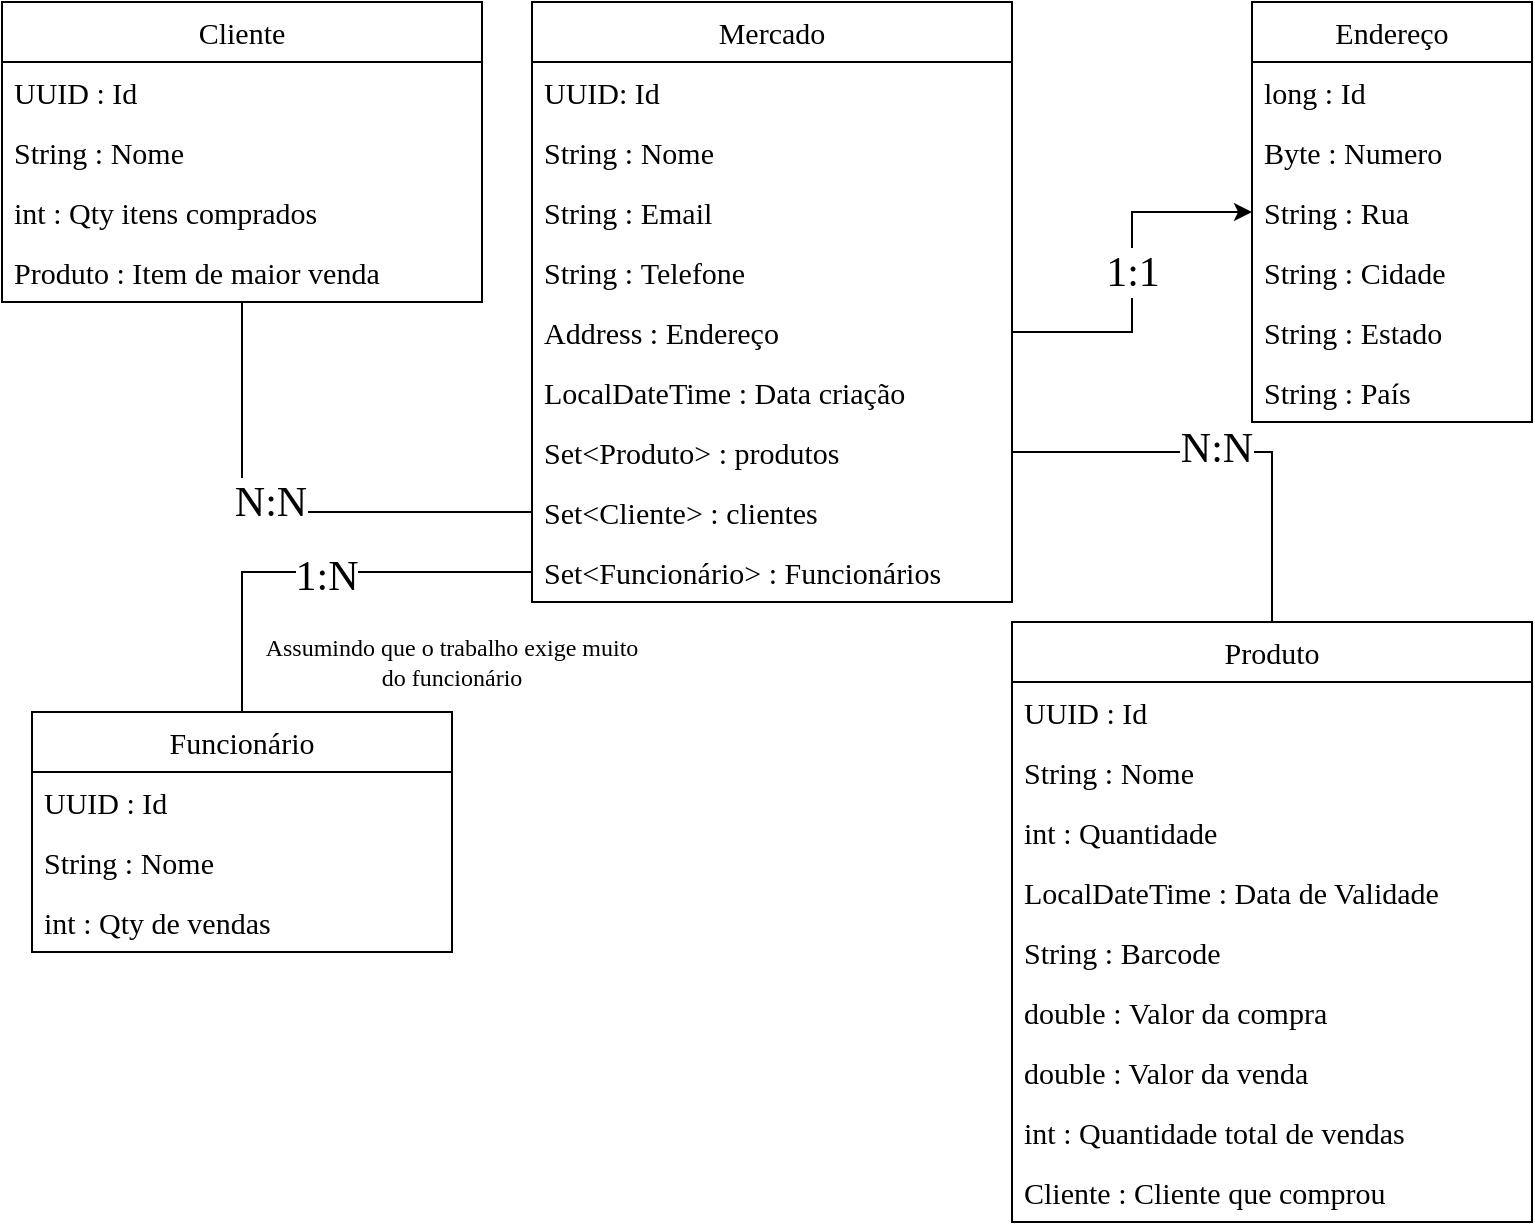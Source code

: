 <mxfile version="22.1.11" type="device">
  <diagram id="C5RBs43oDa-KdzZeNtuy" name="Page-1">
    <mxGraphModel dx="1500" dy="956" grid="1" gridSize="10" guides="1" tooltips="1" connect="1" arrows="1" fold="1" page="1" pageScale="1" pageWidth="827" pageHeight="1169" math="0" shadow="0">
      <root>
        <mxCell id="WIyWlLk6GJQsqaUBKTNV-0" />
        <mxCell id="WIyWlLk6GJQsqaUBKTNV-1" parent="WIyWlLk6GJQsqaUBKTNV-0" />
        <mxCell id="GtaI1LoDP96GuT8chUQP-1" value="Mercado" style="swimlane;fontStyle=0;childLayout=stackLayout;horizontal=1;startSize=30;horizontalStack=0;resizeParent=1;resizeParentMax=0;resizeLast=0;collapsible=1;marginBottom=0;whiteSpace=wrap;html=1;fontFamily=Comic Sans MS;fontSize=15;" parent="WIyWlLk6GJQsqaUBKTNV-1" vertex="1">
          <mxGeometry x="296" y="80" width="240" height="300" as="geometry" />
        </mxCell>
        <mxCell id="GtaI1LoDP96GuT8chUQP-28" value="UUID: Id" style="text;strokeColor=none;fillColor=none;align=left;verticalAlign=middle;spacingLeft=4;spacingRight=4;overflow=hidden;points=[[0,0.5],[1,0.5]];portConstraint=eastwest;rotatable=0;whiteSpace=wrap;html=1;fontFamily=Comic Sans MS;fontSize=15;" parent="GtaI1LoDP96GuT8chUQP-1" vertex="1">
          <mxGeometry y="30" width="240" height="30" as="geometry" />
        </mxCell>
        <mxCell id="GtaI1LoDP96GuT8chUQP-2" value="String :&amp;nbsp;Nome" style="text;strokeColor=none;fillColor=none;align=left;verticalAlign=middle;spacingLeft=4;spacingRight=4;overflow=hidden;points=[[0,0.5],[1,0.5]];portConstraint=eastwest;rotatable=0;whiteSpace=wrap;html=1;fontFamily=Comic Sans MS;fontSize=15;" parent="GtaI1LoDP96GuT8chUQP-1" vertex="1">
          <mxGeometry y="60" width="240" height="30" as="geometry" />
        </mxCell>
        <mxCell id="GtaI1LoDP96GuT8chUQP-3" value="String :&amp;nbsp;Email" style="text;strokeColor=none;fillColor=none;align=left;verticalAlign=middle;spacingLeft=4;spacingRight=4;overflow=hidden;points=[[0,0.5],[1,0.5]];portConstraint=eastwest;rotatable=0;whiteSpace=wrap;html=1;fontFamily=Comic Sans MS;fontSize=15;" parent="GtaI1LoDP96GuT8chUQP-1" vertex="1">
          <mxGeometry y="90" width="240" height="30" as="geometry" />
        </mxCell>
        <mxCell id="GtaI1LoDP96GuT8chUQP-4" value="String :&amp;nbsp;Telefone" style="text;strokeColor=none;fillColor=none;align=left;verticalAlign=middle;spacingLeft=4;spacingRight=4;overflow=hidden;points=[[0,0.5],[1,0.5]];portConstraint=eastwest;rotatable=0;whiteSpace=wrap;html=1;fontFamily=Comic Sans MS;fontSize=15;" parent="GtaI1LoDP96GuT8chUQP-1" vertex="1">
          <mxGeometry y="120" width="240" height="30" as="geometry" />
        </mxCell>
        <mxCell id="GtaI1LoDP96GuT8chUQP-6" value="Address : Endereço" style="text;strokeColor=none;fillColor=none;align=left;verticalAlign=middle;spacingLeft=4;spacingRight=4;overflow=hidden;points=[[0,0.5],[1,0.5]];portConstraint=eastwest;rotatable=0;whiteSpace=wrap;html=1;fontFamily=Comic Sans MS;fontSize=15;" parent="GtaI1LoDP96GuT8chUQP-1" vertex="1">
          <mxGeometry y="150" width="240" height="30" as="geometry" />
        </mxCell>
        <mxCell id="GtaI1LoDP96GuT8chUQP-17" value="LocalDateTime : Data criação" style="text;strokeColor=none;fillColor=none;align=left;verticalAlign=middle;spacingLeft=4;spacingRight=4;overflow=hidden;points=[[0,0.5],[1,0.5]];portConstraint=eastwest;rotatable=0;whiteSpace=wrap;html=1;fontFamily=Comic Sans MS;fontSize=15;" parent="GtaI1LoDP96GuT8chUQP-1" vertex="1">
          <mxGeometry y="180" width="240" height="30" as="geometry" />
        </mxCell>
        <mxCell id="GtaI1LoDP96GuT8chUQP-19" value="Set&amp;lt;Produto&amp;gt; : produtos" style="text;strokeColor=none;fillColor=none;align=left;verticalAlign=middle;spacingLeft=4;spacingRight=4;overflow=hidden;points=[[0,0.5],[1,0.5]];portConstraint=eastwest;rotatable=0;whiteSpace=wrap;html=1;fontFamily=Comic Sans MS;fontSize=15;" parent="GtaI1LoDP96GuT8chUQP-1" vertex="1">
          <mxGeometry y="210" width="240" height="30" as="geometry" />
        </mxCell>
        <mxCell id="8tKRIBg-dCqvdFZHfEQt-6" value="Set&amp;lt;Cliente&amp;gt; : clientes" style="text;strokeColor=none;fillColor=none;align=left;verticalAlign=middle;spacingLeft=4;spacingRight=4;overflow=hidden;points=[[0,0.5],[1,0.5]];portConstraint=eastwest;rotatable=0;whiteSpace=wrap;html=1;fontFamily=Comic Sans MS;fontSize=15;" vertex="1" parent="GtaI1LoDP96GuT8chUQP-1">
          <mxGeometry y="240" width="240" height="30" as="geometry" />
        </mxCell>
        <mxCell id="8tKRIBg-dCqvdFZHfEQt-15" value="Set&amp;lt;Funcionário&amp;gt; : Funcionários" style="text;strokeColor=none;fillColor=none;align=left;verticalAlign=middle;spacingLeft=4;spacingRight=4;overflow=hidden;points=[[0,0.5],[1,0.5]];portConstraint=eastwest;rotatable=0;whiteSpace=wrap;html=1;fontFamily=Comic Sans MS;fontSize=15;" vertex="1" parent="GtaI1LoDP96GuT8chUQP-1">
          <mxGeometry y="270" width="240" height="30" as="geometry" />
        </mxCell>
        <mxCell id="GtaI1LoDP96GuT8chUQP-10" value="&lt;font style=&quot;font-size: 15px;&quot;&gt;Endereço&lt;/font&gt;" style="swimlane;fontStyle=0;childLayout=stackLayout;horizontal=1;startSize=30;horizontalStack=0;resizeParent=1;resizeParentMax=0;resizeLast=0;collapsible=1;marginBottom=0;whiteSpace=wrap;html=1;fontFamily=Comic Sans MS;fontSize=15;" parent="WIyWlLk6GJQsqaUBKTNV-1" vertex="1">
          <mxGeometry x="656" y="80" width="140" height="210" as="geometry" />
        </mxCell>
        <mxCell id="GtaI1LoDP96GuT8chUQP-27" value="long : Id" style="text;strokeColor=none;fillColor=none;align=left;verticalAlign=middle;spacingLeft=4;spacingRight=4;overflow=hidden;points=[[0,0.5],[1,0.5]];portConstraint=eastwest;rotatable=0;whiteSpace=wrap;html=1;fontFamily=Comic Sans MS;fontSize=15;" parent="GtaI1LoDP96GuT8chUQP-10" vertex="1">
          <mxGeometry y="30" width="140" height="30" as="geometry" />
        </mxCell>
        <mxCell id="GtaI1LoDP96GuT8chUQP-13" value="Byte : Numero" style="text;strokeColor=none;fillColor=none;align=left;verticalAlign=middle;spacingLeft=4;spacingRight=4;overflow=hidden;points=[[0,0.5],[1,0.5]];portConstraint=eastwest;rotatable=0;whiteSpace=wrap;html=1;fontFamily=Comic Sans MS;fontSize=15;" parent="GtaI1LoDP96GuT8chUQP-10" vertex="1">
          <mxGeometry y="60" width="140" height="30" as="geometry" />
        </mxCell>
        <mxCell id="GtaI1LoDP96GuT8chUQP-11" value="String :&amp;nbsp;Rua" style="text;strokeColor=none;fillColor=none;align=left;verticalAlign=middle;spacingLeft=4;spacingRight=4;overflow=hidden;points=[[0,0.5],[1,0.5]];portConstraint=eastwest;rotatable=0;whiteSpace=wrap;html=1;fontFamily=Comic Sans MS;fontSize=15;" parent="GtaI1LoDP96GuT8chUQP-10" vertex="1">
          <mxGeometry y="90" width="140" height="30" as="geometry" />
        </mxCell>
        <mxCell id="GtaI1LoDP96GuT8chUQP-12" value="String : Cidade" style="text;strokeColor=none;fillColor=none;align=left;verticalAlign=middle;spacingLeft=4;spacingRight=4;overflow=hidden;points=[[0,0.5],[1,0.5]];portConstraint=eastwest;rotatable=0;whiteSpace=wrap;html=1;fontFamily=Comic Sans MS;fontSize=15;" parent="GtaI1LoDP96GuT8chUQP-10" vertex="1">
          <mxGeometry y="120" width="140" height="30" as="geometry" />
        </mxCell>
        <mxCell id="GtaI1LoDP96GuT8chUQP-15" value="String : Estado" style="text;strokeColor=none;fillColor=none;align=left;verticalAlign=middle;spacingLeft=4;spacingRight=4;overflow=hidden;points=[[0,0.5],[1,0.5]];portConstraint=eastwest;rotatable=0;whiteSpace=wrap;html=1;fontFamily=Comic Sans MS;fontSize=15;" parent="GtaI1LoDP96GuT8chUQP-10" vertex="1">
          <mxGeometry y="150" width="140" height="30" as="geometry" />
        </mxCell>
        <mxCell id="GtaI1LoDP96GuT8chUQP-16" value="String : País" style="text;strokeColor=none;fillColor=none;align=left;verticalAlign=middle;spacingLeft=4;spacingRight=4;overflow=hidden;points=[[0,0.5],[1,0.5]];portConstraint=eastwest;rotatable=0;whiteSpace=wrap;html=1;fontFamily=Comic Sans MS;fontSize=15;" parent="GtaI1LoDP96GuT8chUQP-10" vertex="1">
          <mxGeometry y="180" width="140" height="30" as="geometry" />
        </mxCell>
        <mxCell id="GtaI1LoDP96GuT8chUQP-14" value="&lt;font style=&quot;font-size: 21px;&quot;&gt;1:1&lt;/font&gt;" style="edgeStyle=orthogonalEdgeStyle;rounded=0;orthogonalLoop=1;jettySize=auto;html=1;fontFamily=Comic Sans MS;fontSize=21;" parent="WIyWlLk6GJQsqaUBKTNV-1" source="GtaI1LoDP96GuT8chUQP-6" target="GtaI1LoDP96GuT8chUQP-10" edge="1">
          <mxGeometry relative="1" as="geometry" />
        </mxCell>
        <mxCell id="GtaI1LoDP96GuT8chUQP-20" value="Produto" style="swimlane;fontStyle=0;childLayout=stackLayout;horizontal=1;startSize=30;horizontalStack=0;resizeParent=1;resizeParentMax=0;resizeLast=0;collapsible=1;marginBottom=0;whiteSpace=wrap;html=1;fontFamily=Comic Sans MS;fontSize=15;" parent="WIyWlLk6GJQsqaUBKTNV-1" vertex="1">
          <mxGeometry x="536" y="390" width="260" height="300" as="geometry" />
        </mxCell>
        <mxCell id="GtaI1LoDP96GuT8chUQP-26" value="UUID : Id" style="text;strokeColor=none;fillColor=none;align=left;verticalAlign=middle;spacingLeft=4;spacingRight=4;overflow=hidden;points=[[0,0.5],[1,0.5]];portConstraint=eastwest;rotatable=0;whiteSpace=wrap;html=1;fontFamily=Comic Sans MS;fontSize=15;" parent="GtaI1LoDP96GuT8chUQP-20" vertex="1">
          <mxGeometry y="30" width="260" height="30" as="geometry" />
        </mxCell>
        <mxCell id="GtaI1LoDP96GuT8chUQP-21" value="String :&amp;nbsp;Nome" style="text;strokeColor=none;fillColor=none;align=left;verticalAlign=middle;spacingLeft=4;spacingRight=4;overflow=hidden;points=[[0,0.5],[1,0.5]];portConstraint=eastwest;rotatable=0;whiteSpace=wrap;html=1;fontFamily=Comic Sans MS;fontSize=15;" parent="GtaI1LoDP96GuT8chUQP-20" vertex="1">
          <mxGeometry y="60" width="260" height="30" as="geometry" />
        </mxCell>
        <mxCell id="GtaI1LoDP96GuT8chUQP-22" value="int : Quantidade" style="text;strokeColor=none;fillColor=none;align=left;verticalAlign=middle;spacingLeft=4;spacingRight=4;overflow=hidden;points=[[0,0.5],[1,0.5]];portConstraint=eastwest;rotatable=0;whiteSpace=wrap;html=1;fontFamily=Comic Sans MS;fontSize=15;" parent="GtaI1LoDP96GuT8chUQP-20" vertex="1">
          <mxGeometry y="90" width="260" height="30" as="geometry" />
        </mxCell>
        <mxCell id="GtaI1LoDP96GuT8chUQP-23" value="LocalDateTime :&amp;nbsp;Data de Validade" style="text;strokeColor=none;fillColor=none;align=left;verticalAlign=middle;spacingLeft=4;spacingRight=4;overflow=hidden;points=[[0,0.5],[1,0.5]];portConstraint=eastwest;rotatable=0;whiteSpace=wrap;html=1;fontFamily=Comic Sans MS;fontSize=15;" parent="GtaI1LoDP96GuT8chUQP-20" vertex="1">
          <mxGeometry y="120" width="260" height="30" as="geometry" />
        </mxCell>
        <mxCell id="8tKRIBg-dCqvdFZHfEQt-0" value="String : Barcode" style="text;strokeColor=none;fillColor=none;align=left;verticalAlign=middle;spacingLeft=4;spacingRight=4;overflow=hidden;points=[[0,0.5],[1,0.5]];portConstraint=eastwest;rotatable=0;whiteSpace=wrap;html=1;fontFamily=Comic Sans MS;fontSize=15;" vertex="1" parent="GtaI1LoDP96GuT8chUQP-20">
          <mxGeometry y="150" width="260" height="30" as="geometry" />
        </mxCell>
        <mxCell id="8tKRIBg-dCqvdFZHfEQt-3" value="double :&amp;nbsp;Valor da compra" style="text;strokeColor=none;fillColor=none;align=left;verticalAlign=middle;spacingLeft=4;spacingRight=4;overflow=hidden;points=[[0,0.5],[1,0.5]];portConstraint=eastwest;rotatable=0;whiteSpace=wrap;html=1;fontFamily=Comic Sans MS;fontSize=15;" vertex="1" parent="GtaI1LoDP96GuT8chUQP-20">
          <mxGeometry y="180" width="260" height="30" as="geometry" />
        </mxCell>
        <mxCell id="8tKRIBg-dCqvdFZHfEQt-4" value="double : Valor da venda" style="text;strokeColor=none;fillColor=none;align=left;verticalAlign=middle;spacingLeft=4;spacingRight=4;overflow=hidden;points=[[0,0.5],[1,0.5]];portConstraint=eastwest;rotatable=0;whiteSpace=wrap;html=1;fontFamily=Comic Sans MS;fontSize=15;" vertex="1" parent="GtaI1LoDP96GuT8chUQP-20">
          <mxGeometry y="210" width="260" height="30" as="geometry" />
        </mxCell>
        <mxCell id="8tKRIBg-dCqvdFZHfEQt-5" value="int : Quantidade total de vendas" style="text;strokeColor=none;fillColor=none;align=left;verticalAlign=middle;spacingLeft=4;spacingRight=4;overflow=hidden;points=[[0,0.5],[1,0.5]];portConstraint=eastwest;rotatable=0;whiteSpace=wrap;html=1;fontFamily=Comic Sans MS;fontSize=15;" vertex="1" parent="GtaI1LoDP96GuT8chUQP-20">
          <mxGeometry y="240" width="260" height="30" as="geometry" />
        </mxCell>
        <mxCell id="8tKRIBg-dCqvdFZHfEQt-13" value="Cliente : Cliente que comprou" style="text;strokeColor=none;fillColor=none;align=left;verticalAlign=middle;spacingLeft=4;spacingRight=4;overflow=hidden;points=[[0,0.5],[1,0.5]];portConstraint=eastwest;rotatable=0;whiteSpace=wrap;html=1;fontFamily=Comic Sans MS;fontSize=15;" vertex="1" parent="GtaI1LoDP96GuT8chUQP-20">
          <mxGeometry y="270" width="260" height="30" as="geometry" />
        </mxCell>
        <mxCell id="GtaI1LoDP96GuT8chUQP-24" style="edgeStyle=orthogonalEdgeStyle;rounded=0;orthogonalLoop=1;jettySize=auto;html=1;fontFamily=Comic Sans MS;fontSize=30;endArrow=none;endFill=0;" parent="WIyWlLk6GJQsqaUBKTNV-1" source="GtaI1LoDP96GuT8chUQP-19" target="GtaI1LoDP96GuT8chUQP-20" edge="1">
          <mxGeometry relative="1" as="geometry" />
        </mxCell>
        <mxCell id="GtaI1LoDP96GuT8chUQP-25" value="&lt;font style=&quot;font-size: 21px;&quot;&gt;N:N&lt;/font&gt;" style="edgeLabel;html=1;align=center;verticalAlign=middle;resizable=0;points=[];fontFamily=Comic Sans MS;fontSize=21;" parent="GtaI1LoDP96GuT8chUQP-24" vertex="1" connectable="0">
          <mxGeometry x="-0.057" y="2" relative="1" as="geometry">
            <mxPoint as="offset" />
          </mxGeometry>
        </mxCell>
        <mxCell id="8tKRIBg-dCqvdFZHfEQt-7" value="Cliente" style="swimlane;fontStyle=0;childLayout=stackLayout;horizontal=1;startSize=30;horizontalStack=0;resizeParent=1;resizeParentMax=0;resizeLast=0;collapsible=1;marginBottom=0;whiteSpace=wrap;html=1;fontFamily=Comic Sans MS;fontSize=15;" vertex="1" parent="WIyWlLk6GJQsqaUBKTNV-1">
          <mxGeometry x="31" y="80" width="240" height="150" as="geometry" />
        </mxCell>
        <mxCell id="8tKRIBg-dCqvdFZHfEQt-8" value="UUID : Id" style="text;strokeColor=none;fillColor=none;align=left;verticalAlign=middle;spacingLeft=4;spacingRight=4;overflow=hidden;points=[[0,0.5],[1,0.5]];portConstraint=eastwest;rotatable=0;whiteSpace=wrap;html=1;fontFamily=Comic Sans MS;fontSize=15;" vertex="1" parent="8tKRIBg-dCqvdFZHfEQt-7">
          <mxGeometry y="30" width="240" height="30" as="geometry" />
        </mxCell>
        <mxCell id="8tKRIBg-dCqvdFZHfEQt-9" value="String :&amp;nbsp;Nome" style="text;strokeColor=none;fillColor=none;align=left;verticalAlign=middle;spacingLeft=4;spacingRight=4;overflow=hidden;points=[[0,0.5],[1,0.5]];portConstraint=eastwest;rotatable=0;whiteSpace=wrap;html=1;fontFamily=Comic Sans MS;fontSize=15;" vertex="1" parent="8tKRIBg-dCqvdFZHfEQt-7">
          <mxGeometry y="60" width="240" height="30" as="geometry" />
        </mxCell>
        <mxCell id="8tKRIBg-dCqvdFZHfEQt-10" value="int : Qty itens comprados" style="text;strokeColor=none;fillColor=none;align=left;verticalAlign=middle;spacingLeft=4;spacingRight=4;overflow=hidden;points=[[0,0.5],[1,0.5]];portConstraint=eastwest;rotatable=0;whiteSpace=wrap;fontFamily=Comic Sans MS;fontSize=15;html=1;" vertex="1" parent="8tKRIBg-dCqvdFZHfEQt-7">
          <mxGeometry y="90" width="240" height="30" as="geometry" />
        </mxCell>
        <mxCell id="8tKRIBg-dCqvdFZHfEQt-12" value="Produto : Item de maior venda" style="text;strokeColor=none;fillColor=none;align=left;verticalAlign=middle;spacingLeft=4;spacingRight=4;overflow=hidden;points=[[0,0.5],[1,0.5]];portConstraint=eastwest;rotatable=0;whiteSpace=wrap;html=1;fontFamily=Comic Sans MS;fontSize=15;" vertex="1" parent="8tKRIBg-dCqvdFZHfEQt-7">
          <mxGeometry y="120" width="240" height="30" as="geometry" />
        </mxCell>
        <mxCell id="8tKRIBg-dCqvdFZHfEQt-11" style="edgeStyle=orthogonalEdgeStyle;rounded=0;orthogonalLoop=1;jettySize=auto;html=1;fontFamily=Comic Sans MS;fontSize=30;strokeColor=default;endArrow=none;endFill=0;" edge="1" parent="WIyWlLk6GJQsqaUBKTNV-1" source="8tKRIBg-dCqvdFZHfEQt-6" target="8tKRIBg-dCqvdFZHfEQt-7">
          <mxGeometry relative="1" as="geometry" />
        </mxCell>
        <mxCell id="8tKRIBg-dCqvdFZHfEQt-14" value="&lt;font style=&quot;font-size: 21px;&quot;&gt;N:N&lt;/font&gt;" style="edgeLabel;html=1;align=center;verticalAlign=middle;resizable=0;points=[];fontFamily=Comic Sans MS;fontSize=21;" vertex="1" connectable="0" parent="8tKRIBg-dCqvdFZHfEQt-11">
          <mxGeometry x="0.051" y="-5" relative="1" as="geometry">
            <mxPoint as="offset" />
          </mxGeometry>
        </mxCell>
        <mxCell id="8tKRIBg-dCqvdFZHfEQt-24" value="Funcionário" style="swimlane;fontStyle=0;childLayout=stackLayout;horizontal=1;startSize=30;horizontalStack=0;resizeParent=1;resizeParentMax=0;resizeLast=0;collapsible=1;marginBottom=0;whiteSpace=wrap;html=1;fontFamily=Comic Sans MS;fontSize=15;" vertex="1" parent="WIyWlLk6GJQsqaUBKTNV-1">
          <mxGeometry x="46" y="435" width="210" height="120" as="geometry" />
        </mxCell>
        <mxCell id="8tKRIBg-dCqvdFZHfEQt-25" value="UUID : Id" style="text;strokeColor=none;fillColor=none;align=left;verticalAlign=middle;spacingLeft=4;spacingRight=4;overflow=hidden;points=[[0,0.5],[1,0.5]];portConstraint=eastwest;rotatable=0;whiteSpace=wrap;html=1;fontFamily=Comic Sans MS;fontSize=15;" vertex="1" parent="8tKRIBg-dCqvdFZHfEQt-24">
          <mxGeometry y="30" width="210" height="30" as="geometry" />
        </mxCell>
        <mxCell id="8tKRIBg-dCqvdFZHfEQt-26" value="String :&amp;nbsp;Nome" style="text;strokeColor=none;fillColor=none;align=left;verticalAlign=middle;spacingLeft=4;spacingRight=4;overflow=hidden;points=[[0,0.5],[1,0.5]];portConstraint=eastwest;rotatable=0;whiteSpace=wrap;html=1;fontFamily=Comic Sans MS;fontSize=15;" vertex="1" parent="8tKRIBg-dCqvdFZHfEQt-24">
          <mxGeometry y="60" width="210" height="30" as="geometry" />
        </mxCell>
        <mxCell id="8tKRIBg-dCqvdFZHfEQt-27" value="int : Qty de vendas" style="text;strokeColor=none;fillColor=none;align=left;verticalAlign=middle;spacingLeft=4;spacingRight=4;overflow=hidden;points=[[0,0.5],[1,0.5]];portConstraint=eastwest;rotatable=0;whiteSpace=wrap;html=1;fontFamily=Comic Sans MS;fontSize=15;" vertex="1" parent="8tKRIBg-dCqvdFZHfEQt-24">
          <mxGeometry y="90" width="210" height="30" as="geometry" />
        </mxCell>
        <mxCell id="8tKRIBg-dCqvdFZHfEQt-29" style="edgeStyle=orthogonalEdgeStyle;rounded=0;orthogonalLoop=1;jettySize=auto;html=1;fontSize=30;endArrow=none;endFill=0;" edge="1" parent="WIyWlLk6GJQsqaUBKTNV-1" source="8tKRIBg-dCqvdFZHfEQt-15" target="8tKRIBg-dCqvdFZHfEQt-24">
          <mxGeometry relative="1" as="geometry" />
        </mxCell>
        <mxCell id="8tKRIBg-dCqvdFZHfEQt-30" value="&lt;font style=&quot;font-size: 21px;&quot;&gt;1:N&lt;/font&gt;" style="edgeLabel;html=1;align=center;verticalAlign=middle;resizable=0;points=[];fontSize=21;fontFamily=Comic Sans MS;" vertex="1" connectable="0" parent="8tKRIBg-dCqvdFZHfEQt-29">
          <mxGeometry x="-0.037" y="2" relative="1" as="geometry">
            <mxPoint as="offset" />
          </mxGeometry>
        </mxCell>
        <mxCell id="8tKRIBg-dCqvdFZHfEQt-31" value="&lt;font face=&quot;Comic Sans MS&quot;&gt;Assumindo que o trabalho exige muito do funcionário&lt;/font&gt;" style="text;html=1;strokeColor=none;fillColor=none;align=center;verticalAlign=middle;whiteSpace=wrap;rounded=0;" vertex="1" parent="WIyWlLk6GJQsqaUBKTNV-1">
          <mxGeometry x="156" y="390" width="200" height="40" as="geometry" />
        </mxCell>
      </root>
    </mxGraphModel>
  </diagram>
</mxfile>
